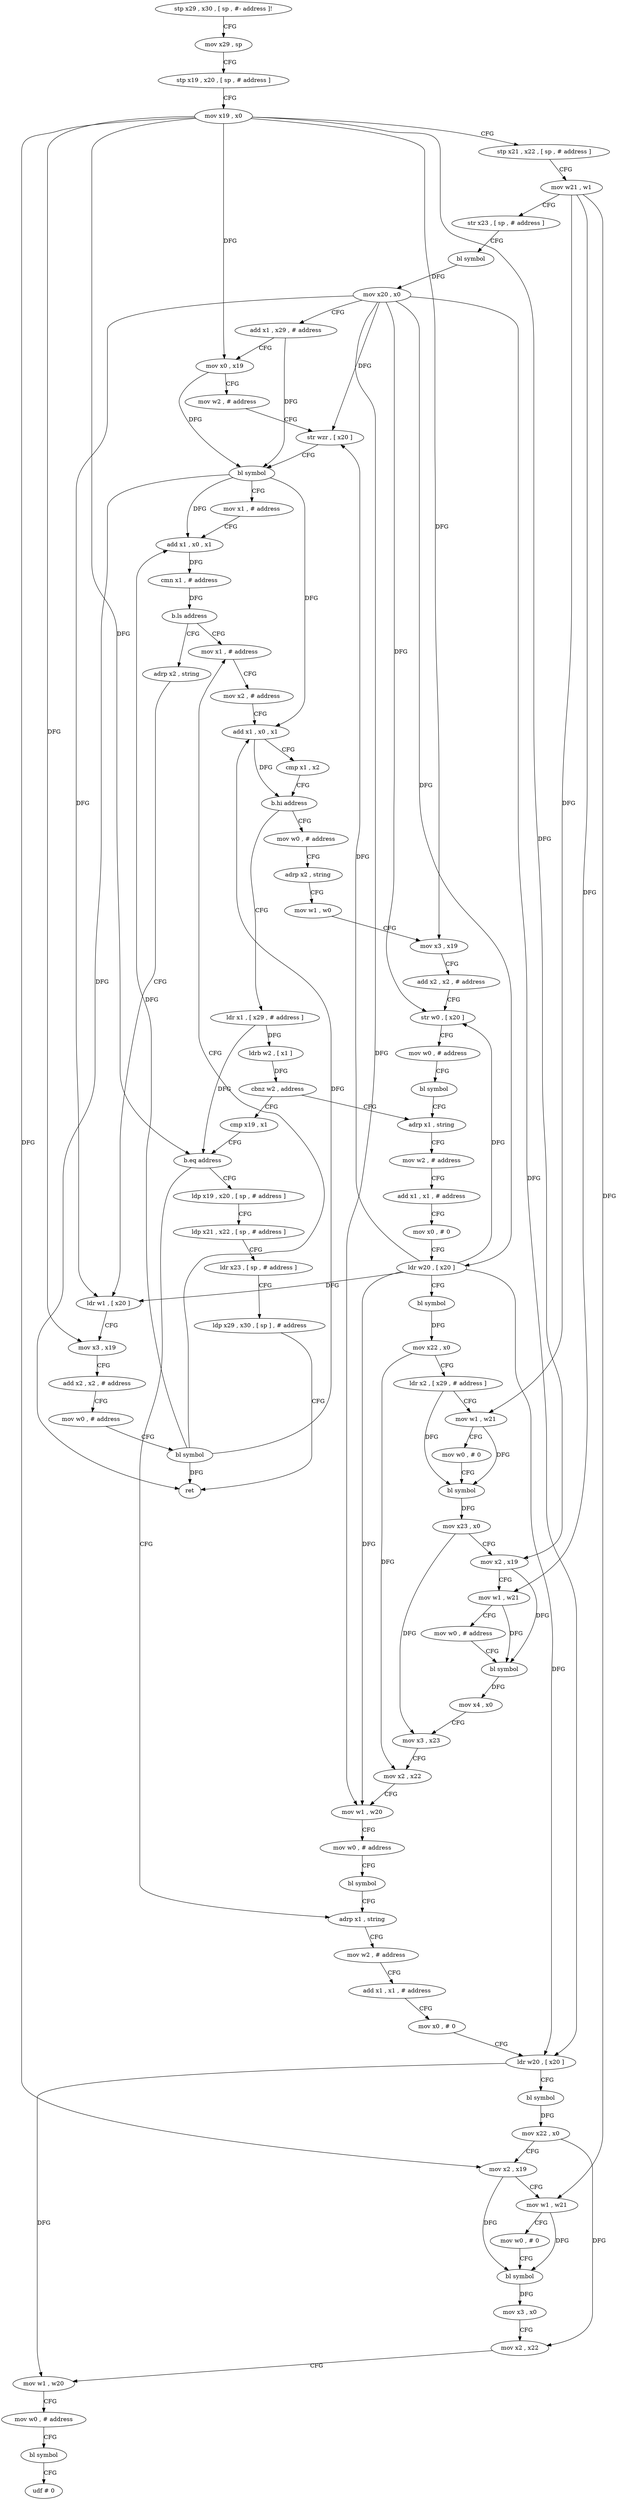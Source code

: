 digraph "func" {
"4292480" [label = "stp x29 , x30 , [ sp , #- address ]!" ]
"4292484" [label = "mov x29 , sp" ]
"4292488" [label = "stp x19 , x20 , [ sp , # address ]" ]
"4292492" [label = "mov x19 , x0" ]
"4292496" [label = "stp x21 , x22 , [ sp , # address ]" ]
"4292500" [label = "mov w21 , w1" ]
"4292504" [label = "str x23 , [ sp , # address ]" ]
"4292508" [label = "bl symbol" ]
"4292512" [label = "mov x20 , x0" ]
"4292516" [label = "add x1 , x29 , # address" ]
"4292520" [label = "mov x0 , x19" ]
"4292524" [label = "mov w2 , # address" ]
"4292528" [label = "str wzr , [ x20 ]" ]
"4292532" [label = "bl symbol" ]
"4292536" [label = "mov x1 , # address" ]
"4292540" [label = "add x1 , x0 , x1" ]
"4292544" [label = "cmn x1 , # address" ]
"4292548" [label = "b.ls address" ]
"4292576" [label = "mov x1 , # address" ]
"4292552" [label = "adrp x2 , string" ]
"4292580" [label = "mov x2 , # address" ]
"4292584" [label = "add x1 , x0 , x1" ]
"4292588" [label = "cmp x1 , x2" ]
"4292592" [label = "b.hi address" ]
"4292636" [label = "mov w0 , # address" ]
"4292596" [label = "ldr x1 , [ x29 , # address ]" ]
"4292556" [label = "ldr w1 , [ x20 ]" ]
"4292560" [label = "mov x3 , x19" ]
"4292564" [label = "add x2 , x2 , # address" ]
"4292568" [label = "mov w0 , # address" ]
"4292572" [label = "bl symbol" ]
"4292640" [label = "adrp x2 , string" ]
"4292644" [label = "mov w1 , w0" ]
"4292648" [label = "mov x3 , x19" ]
"4292652" [label = "add x2 , x2 , # address" ]
"4292656" [label = "str w0 , [ x20 ]" ]
"4292660" [label = "mov w0 , # address" ]
"4292664" [label = "bl symbol" ]
"4292668" [label = "adrp x1 , string" ]
"4292600" [label = "ldrb w2 , [ x1 ]" ]
"4292604" [label = "cbnz w2 , address" ]
"4292608" [label = "cmp x19 , x1" ]
"4292672" [label = "mov w2 , # address" ]
"4292676" [label = "add x1 , x1 , # address" ]
"4292680" [label = "mov x0 , # 0" ]
"4292684" [label = "ldr w20 , [ x20 ]" ]
"4292688" [label = "bl symbol" ]
"4292692" [label = "mov x22 , x0" ]
"4292696" [label = "ldr x2 , [ x29 , # address ]" ]
"4292700" [label = "mov w1 , w21" ]
"4292704" [label = "mov w0 , # 0" ]
"4292708" [label = "bl symbol" ]
"4292712" [label = "mov x23 , x0" ]
"4292716" [label = "mov x2 , x19" ]
"4292720" [label = "mov w1 , w21" ]
"4292724" [label = "mov w0 , # address" ]
"4292728" [label = "bl symbol" ]
"4292732" [label = "mov x4 , x0" ]
"4292736" [label = "mov x3 , x23" ]
"4292740" [label = "mov x2 , x22" ]
"4292744" [label = "mov w1 , w20" ]
"4292748" [label = "mov w0 , # address" ]
"4292752" [label = "bl symbol" ]
"4292756" [label = "adrp x1 , string" ]
"4292612" [label = "b.eq address" ]
"4292616" [label = "ldp x19 , x20 , [ sp , # address ]" ]
"4292760" [label = "mov w2 , # address" ]
"4292764" [label = "add x1 , x1 , # address" ]
"4292768" [label = "mov x0 , # 0" ]
"4292772" [label = "ldr w20 , [ x20 ]" ]
"4292776" [label = "bl symbol" ]
"4292780" [label = "mov x22 , x0" ]
"4292784" [label = "mov x2 , x19" ]
"4292788" [label = "mov w1 , w21" ]
"4292792" [label = "mov w0 , # 0" ]
"4292796" [label = "bl symbol" ]
"4292800" [label = "mov x3 , x0" ]
"4292804" [label = "mov x2 , x22" ]
"4292808" [label = "mov w1 , w20" ]
"4292812" [label = "mov w0 , # address" ]
"4292816" [label = "bl symbol" ]
"4292820" [label = "udf # 0" ]
"4292620" [label = "ldp x21 , x22 , [ sp , # address ]" ]
"4292624" [label = "ldr x23 , [ sp , # address ]" ]
"4292628" [label = "ldp x29 , x30 , [ sp ] , # address" ]
"4292632" [label = "ret" ]
"4292480" -> "4292484" [ label = "CFG" ]
"4292484" -> "4292488" [ label = "CFG" ]
"4292488" -> "4292492" [ label = "CFG" ]
"4292492" -> "4292496" [ label = "CFG" ]
"4292492" -> "4292520" [ label = "DFG" ]
"4292492" -> "4292560" [ label = "DFG" ]
"4292492" -> "4292648" [ label = "DFG" ]
"4292492" -> "4292716" [ label = "DFG" ]
"4292492" -> "4292612" [ label = "DFG" ]
"4292492" -> "4292784" [ label = "DFG" ]
"4292496" -> "4292500" [ label = "CFG" ]
"4292500" -> "4292504" [ label = "CFG" ]
"4292500" -> "4292700" [ label = "DFG" ]
"4292500" -> "4292720" [ label = "DFG" ]
"4292500" -> "4292788" [ label = "DFG" ]
"4292504" -> "4292508" [ label = "CFG" ]
"4292508" -> "4292512" [ label = "DFG" ]
"4292512" -> "4292516" [ label = "CFG" ]
"4292512" -> "4292528" [ label = "DFG" ]
"4292512" -> "4292556" [ label = "DFG" ]
"4292512" -> "4292656" [ label = "DFG" ]
"4292512" -> "4292684" [ label = "DFG" ]
"4292512" -> "4292744" [ label = "DFG" ]
"4292512" -> "4292772" [ label = "DFG" ]
"4292516" -> "4292520" [ label = "CFG" ]
"4292516" -> "4292532" [ label = "DFG" ]
"4292520" -> "4292524" [ label = "CFG" ]
"4292520" -> "4292532" [ label = "DFG" ]
"4292524" -> "4292528" [ label = "CFG" ]
"4292528" -> "4292532" [ label = "CFG" ]
"4292532" -> "4292536" [ label = "CFG" ]
"4292532" -> "4292540" [ label = "DFG" ]
"4292532" -> "4292584" [ label = "DFG" ]
"4292532" -> "4292632" [ label = "DFG" ]
"4292536" -> "4292540" [ label = "CFG" ]
"4292540" -> "4292544" [ label = "DFG" ]
"4292544" -> "4292548" [ label = "DFG" ]
"4292548" -> "4292576" [ label = "CFG" ]
"4292548" -> "4292552" [ label = "CFG" ]
"4292576" -> "4292580" [ label = "CFG" ]
"4292552" -> "4292556" [ label = "CFG" ]
"4292580" -> "4292584" [ label = "CFG" ]
"4292584" -> "4292588" [ label = "CFG" ]
"4292584" -> "4292592" [ label = "DFG" ]
"4292588" -> "4292592" [ label = "CFG" ]
"4292592" -> "4292636" [ label = "CFG" ]
"4292592" -> "4292596" [ label = "CFG" ]
"4292636" -> "4292640" [ label = "CFG" ]
"4292596" -> "4292600" [ label = "DFG" ]
"4292596" -> "4292612" [ label = "DFG" ]
"4292556" -> "4292560" [ label = "CFG" ]
"4292560" -> "4292564" [ label = "CFG" ]
"4292564" -> "4292568" [ label = "CFG" ]
"4292568" -> "4292572" [ label = "CFG" ]
"4292572" -> "4292576" [ label = "CFG" ]
"4292572" -> "4292540" [ label = "DFG" ]
"4292572" -> "4292584" [ label = "DFG" ]
"4292572" -> "4292632" [ label = "DFG" ]
"4292640" -> "4292644" [ label = "CFG" ]
"4292644" -> "4292648" [ label = "CFG" ]
"4292648" -> "4292652" [ label = "CFG" ]
"4292652" -> "4292656" [ label = "CFG" ]
"4292656" -> "4292660" [ label = "CFG" ]
"4292660" -> "4292664" [ label = "CFG" ]
"4292664" -> "4292668" [ label = "CFG" ]
"4292668" -> "4292672" [ label = "CFG" ]
"4292600" -> "4292604" [ label = "DFG" ]
"4292604" -> "4292668" [ label = "CFG" ]
"4292604" -> "4292608" [ label = "CFG" ]
"4292608" -> "4292612" [ label = "CFG" ]
"4292672" -> "4292676" [ label = "CFG" ]
"4292676" -> "4292680" [ label = "CFG" ]
"4292680" -> "4292684" [ label = "CFG" ]
"4292684" -> "4292688" [ label = "CFG" ]
"4292684" -> "4292528" [ label = "DFG" ]
"4292684" -> "4292556" [ label = "DFG" ]
"4292684" -> "4292656" [ label = "DFG" ]
"4292684" -> "4292744" [ label = "DFG" ]
"4292684" -> "4292772" [ label = "DFG" ]
"4292688" -> "4292692" [ label = "DFG" ]
"4292692" -> "4292696" [ label = "CFG" ]
"4292692" -> "4292740" [ label = "DFG" ]
"4292696" -> "4292700" [ label = "CFG" ]
"4292696" -> "4292708" [ label = "DFG" ]
"4292700" -> "4292704" [ label = "CFG" ]
"4292700" -> "4292708" [ label = "DFG" ]
"4292704" -> "4292708" [ label = "CFG" ]
"4292708" -> "4292712" [ label = "DFG" ]
"4292712" -> "4292716" [ label = "CFG" ]
"4292712" -> "4292736" [ label = "DFG" ]
"4292716" -> "4292720" [ label = "CFG" ]
"4292716" -> "4292728" [ label = "DFG" ]
"4292720" -> "4292724" [ label = "CFG" ]
"4292720" -> "4292728" [ label = "DFG" ]
"4292724" -> "4292728" [ label = "CFG" ]
"4292728" -> "4292732" [ label = "DFG" ]
"4292732" -> "4292736" [ label = "CFG" ]
"4292736" -> "4292740" [ label = "CFG" ]
"4292740" -> "4292744" [ label = "CFG" ]
"4292744" -> "4292748" [ label = "CFG" ]
"4292748" -> "4292752" [ label = "CFG" ]
"4292752" -> "4292756" [ label = "CFG" ]
"4292756" -> "4292760" [ label = "CFG" ]
"4292612" -> "4292756" [ label = "CFG" ]
"4292612" -> "4292616" [ label = "CFG" ]
"4292616" -> "4292620" [ label = "CFG" ]
"4292760" -> "4292764" [ label = "CFG" ]
"4292764" -> "4292768" [ label = "CFG" ]
"4292768" -> "4292772" [ label = "CFG" ]
"4292772" -> "4292776" [ label = "CFG" ]
"4292772" -> "4292808" [ label = "DFG" ]
"4292776" -> "4292780" [ label = "DFG" ]
"4292780" -> "4292784" [ label = "CFG" ]
"4292780" -> "4292804" [ label = "DFG" ]
"4292784" -> "4292788" [ label = "CFG" ]
"4292784" -> "4292796" [ label = "DFG" ]
"4292788" -> "4292792" [ label = "CFG" ]
"4292788" -> "4292796" [ label = "DFG" ]
"4292792" -> "4292796" [ label = "CFG" ]
"4292796" -> "4292800" [ label = "DFG" ]
"4292800" -> "4292804" [ label = "CFG" ]
"4292804" -> "4292808" [ label = "CFG" ]
"4292808" -> "4292812" [ label = "CFG" ]
"4292812" -> "4292816" [ label = "CFG" ]
"4292816" -> "4292820" [ label = "CFG" ]
"4292620" -> "4292624" [ label = "CFG" ]
"4292624" -> "4292628" [ label = "CFG" ]
"4292628" -> "4292632" [ label = "CFG" ]
}
